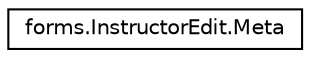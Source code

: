 digraph "Graphical Class Hierarchy"
{
  edge [fontname="Helvetica",fontsize="10",labelfontname="Helvetica",labelfontsize="10"];
  node [fontname="Helvetica",fontsize="10",shape=record];
  rankdir="LR";
  Node1 [label="forms.InstructorEdit.Meta",height=0.2,width=0.4,color="black", fillcolor="white", style="filled",URL="$classforms_1_1_instructor_edit_1_1_meta.html"];
}
